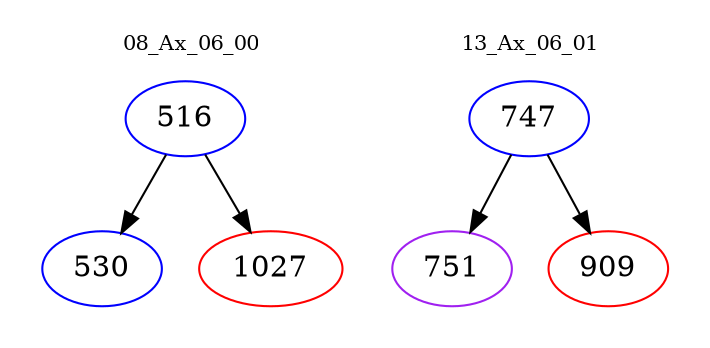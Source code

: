 digraph{
subgraph cluster_0 {
color = white
label = "08_Ax_06_00";
fontsize=10;
T0_516 [label="516", color="blue"]
T0_516 -> T0_530 [color="black"]
T0_530 [label="530", color="blue"]
T0_516 -> T0_1027 [color="black"]
T0_1027 [label="1027", color="red"]
}
subgraph cluster_1 {
color = white
label = "13_Ax_06_01";
fontsize=10;
T1_747 [label="747", color="blue"]
T1_747 -> T1_751 [color="black"]
T1_751 [label="751", color="purple"]
T1_747 -> T1_909 [color="black"]
T1_909 [label="909", color="red"]
}
}
